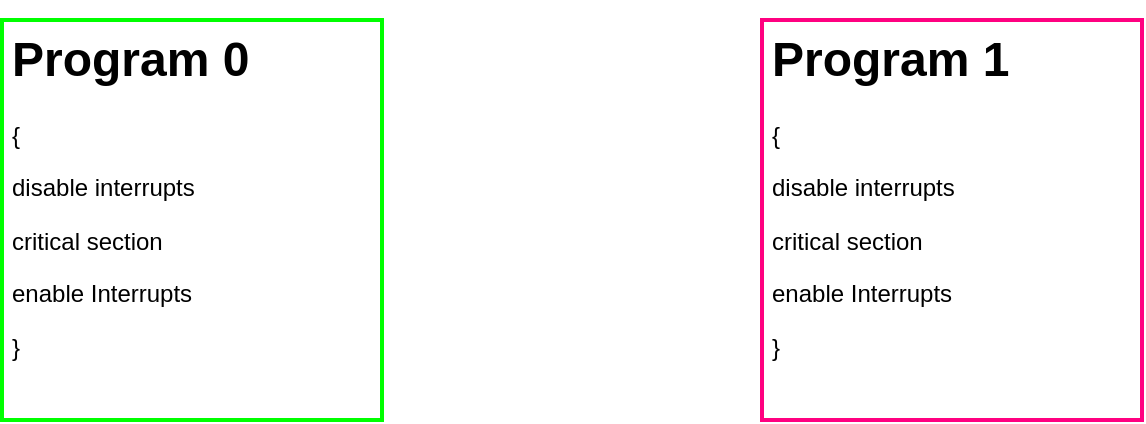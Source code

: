<mxfile version="13.5.8" type="github">
  <diagram id="fWKy-1vzJJidxvT0rWQ6" name="Page-1">
    <mxGraphModel dx="2066" dy="1105" grid="1" gridSize="10" guides="1" tooltips="1" connect="1" arrows="1" fold="1" page="1" pageScale="1" pageWidth="827" pageHeight="1169" math="0" shadow="0">
      <root>
        <mxCell id="0" />
        <mxCell id="1" parent="0" />
        <mxCell id="YWBlMaOJ3hD-Ug5LIHY1-1" value="&lt;h1&gt;Program 0&lt;/h1&gt;&lt;p&gt;{&lt;/p&gt;&lt;p&gt;&lt;span&gt;disable interrupts&lt;/span&gt;&lt;/p&gt;&lt;p&gt;&lt;span&gt;critical section&lt;/span&gt;&lt;/p&gt;&lt;p&gt;&lt;span&gt;enable Interrupts&lt;/span&gt;&lt;br&gt;&lt;/p&gt;&lt;p&gt;}&lt;/p&gt;" style="text;html=1;fillColor=none;spacing=5;spacingTop=-20;whiteSpace=wrap;overflow=hidden;rounded=0;strokeColor=#00FF00;strokeWidth=2;" vertex="1" parent="1">
          <mxGeometry x="150" y="240" width="190" height="200" as="geometry" />
        </mxCell>
        <mxCell id="YWBlMaOJ3hD-Ug5LIHY1-2" value="&lt;h1&gt;Program 1&lt;/h1&gt;&lt;p&gt;{&lt;/p&gt;&lt;p&gt;&lt;span&gt;disable interrupts&lt;/span&gt;&lt;/p&gt;critical section&lt;p&gt;&lt;span&gt;enable Interrupts&lt;/span&gt;&lt;br&gt;&lt;/p&gt;&lt;p&gt;}&lt;/p&gt;" style="text;html=1;fillColor=none;spacing=5;spacingTop=-20;whiteSpace=wrap;overflow=hidden;rounded=0;strokeWidth=2;strokeColor=#FF0080;" vertex="1" parent="1">
          <mxGeometry x="530" y="240" width="190" height="200" as="geometry" />
        </mxCell>
      </root>
    </mxGraphModel>
  </diagram>
</mxfile>
